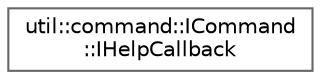 digraph "Graphical Class Hierarchy"
{
 // LATEX_PDF_SIZE
  bgcolor="transparent";
  edge [fontname=Helvetica,fontsize=10,labelfontname=Helvetica,labelfontsize=10];
  node [fontname=Helvetica,fontsize=10,shape=box,height=0.2,width=0.4];
  rankdir="LR";
  Node0 [id="Node000000",label="util::command::ICommand\l::IHelpCallback",height=0.2,width=0.4,color="grey40", fillcolor="white", style="filled",URL="$dd/d97/classutil_1_1command_1_1ICommand_1_1IHelpCallback.html",tooltip=" "];
}
